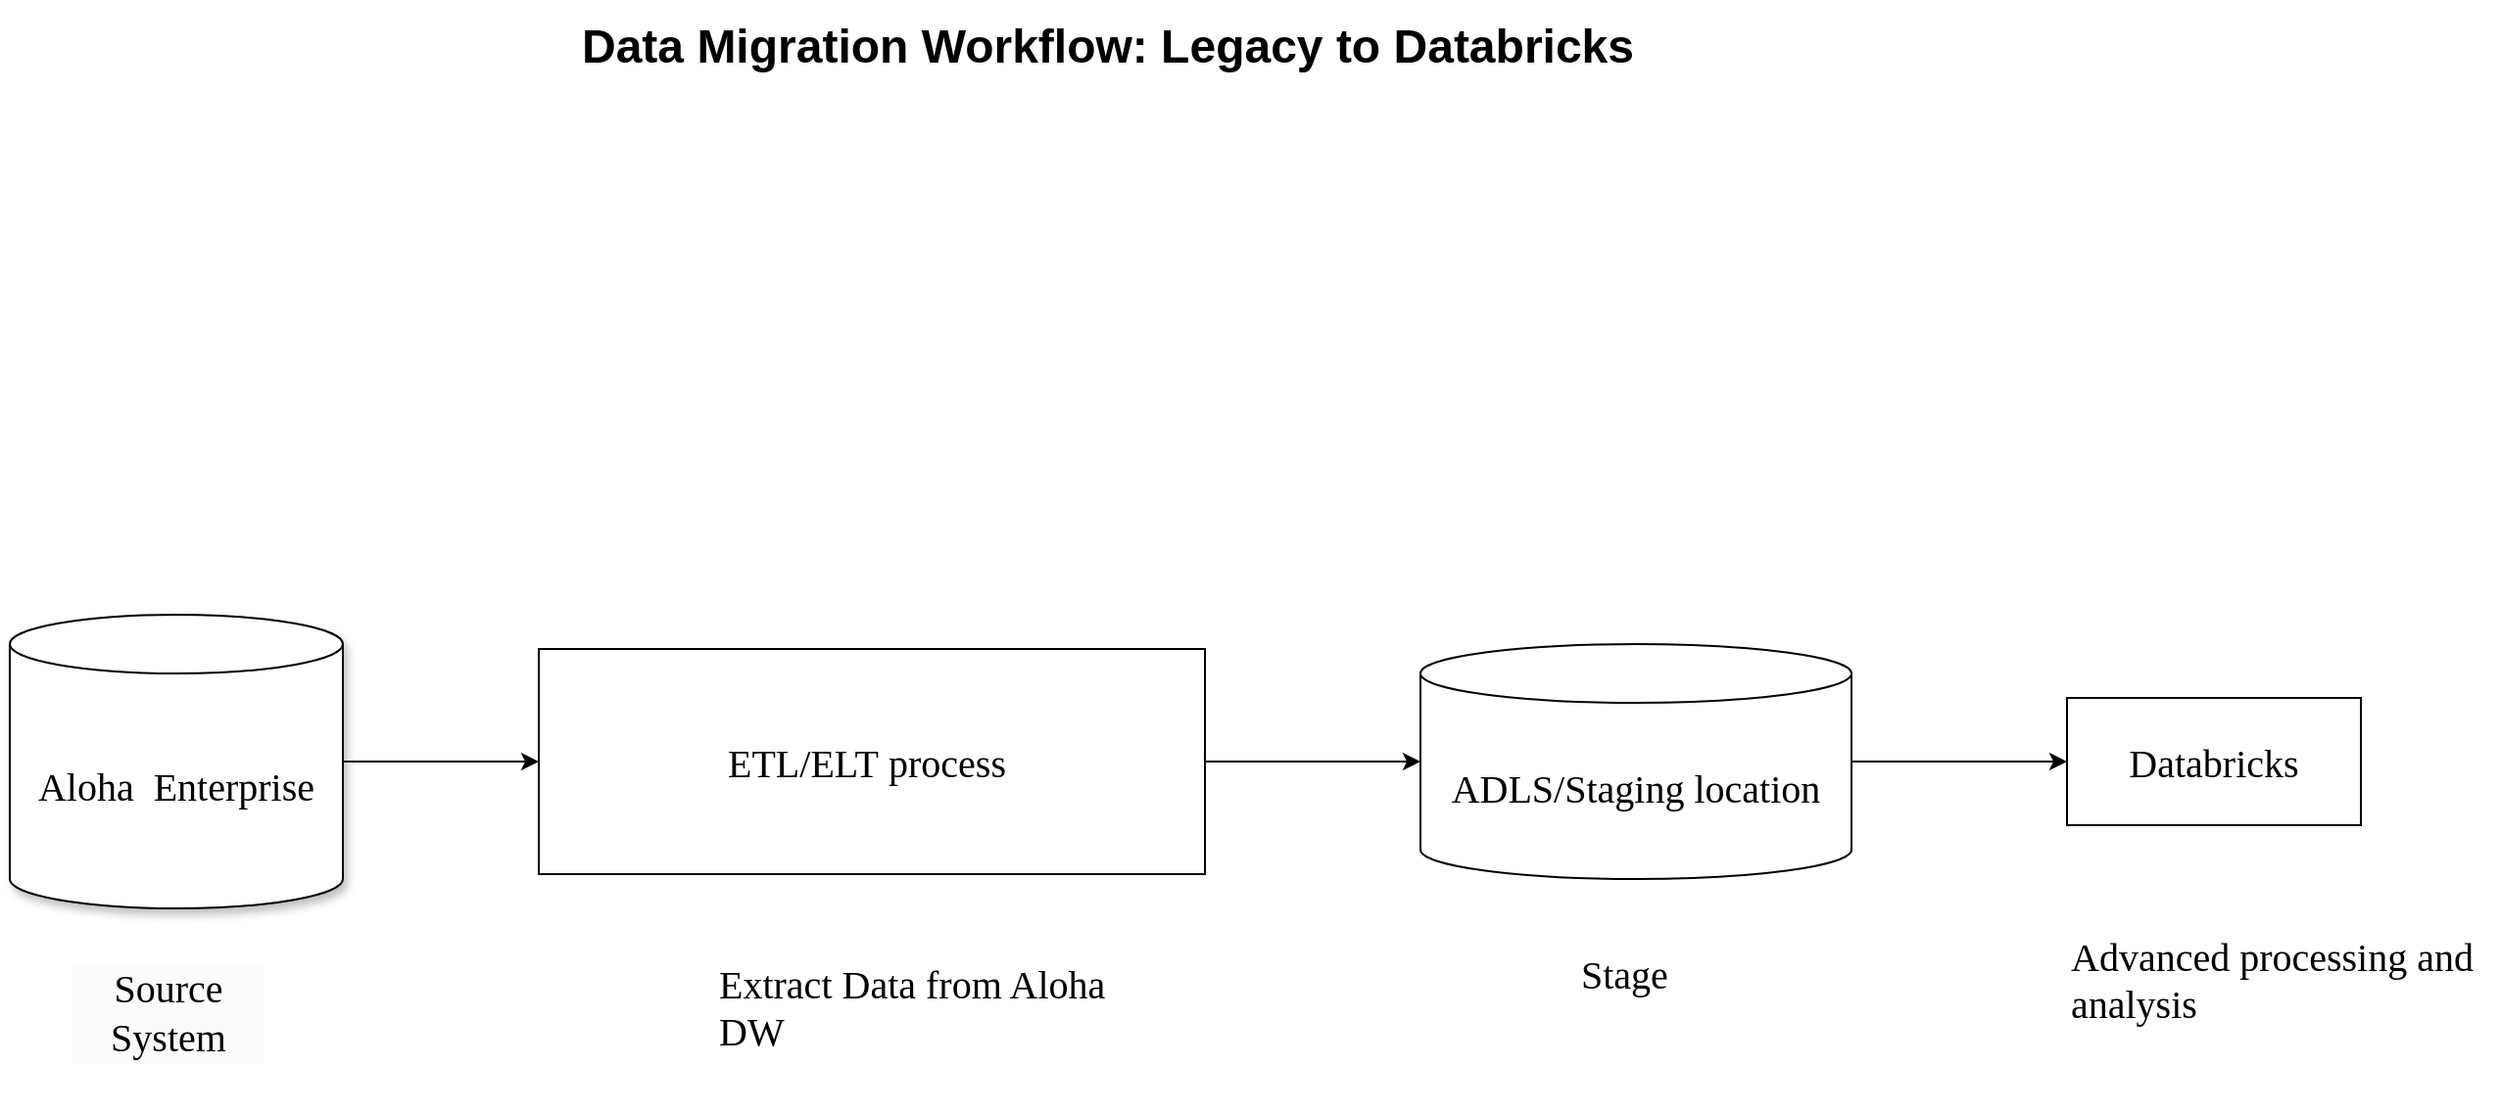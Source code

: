 <mxfile version="24.8.6">
  <diagram name="Page-1" id="bd83a815-5ea8-2e97-e5ec-87c9f400f2fa">
    <mxGraphModel dx="1615" dy="1005" grid="1" gridSize="10" guides="1" tooltips="1" connect="1" arrows="1" fold="1" page="1" pageScale="1.5" pageWidth="1169" pageHeight="827" background="none" math="0" shadow="0">
      <root>
        <mxCell id="0" style=";html=1;" />
        <mxCell id="1" style=";html=1;" parent="0" />
        <mxCell id="1516e18e63f93b96-3" value="Data Migration Workflow: Legacy to Databricks" style="text;strokeColor=none;fillColor=none;html=1;fontSize=24;fontStyle=1;verticalAlign=middle;align=center;rounded=1;shadow=1;sketch=1;curveFitting=1;jiggle=2;" parent="1" vertex="1">
          <mxGeometry x="300" y="70" width="780" height="40" as="geometry" />
        </mxCell>
        <mxCell id="jeh_nIhjsLaDO_0bEj_C-95" value="&lt;h4&gt;&lt;span style=&quot;font-weight: normal;&quot; data-teams=&quot;true&quot;&gt;&lt;font face=&quot;Verdana&quot;&gt;Aloha&amp;nbsp; Enterprise&lt;/font&gt;&lt;/span&gt;&lt;/h4&gt;" style="shape=cylinder3;whiteSpace=wrap;html=1;boundedLbl=1;backgroundOutline=1;size=15;hachureGap=4;fontFamily=Architects Daughter;fontSource=https%3A%2F%2Ffonts.googleapis.com%2Fcss%3Ffamily%3DArchitects%2BDaughter;fontSize=20;shadow=1;" vertex="1" parent="1">
          <mxGeometry x="130" y="380" width="170" height="150" as="geometry" />
        </mxCell>
        <mxCell id="jeh_nIhjsLaDO_0bEj_C-96" value="&lt;h4 style=&quot;forced-color-adjust: none; color: rgb(0, 0, 0); font-family: &amp;quot;Architects Daughter&amp;quot;; font-size: 20px; font-style: normal; font-variant-ligatures: normal; font-variant-caps: normal; letter-spacing: normal; orphans: 2; text-align: center; text-indent: 0px; text-transform: none; widows: 2; word-spacing: 0px; -webkit-text-stroke-width: 0px; white-space: normal; background-color: rgb(251, 251, 251); text-decoration-thickness: initial; text-decoration-style: initial; text-decoration-color: initial;&quot;&gt;&lt;span style=&quot;forced-color-adjust: none; background-color: initial; font-family: Verdana; font-weight: normal;&quot;&gt;Source System&lt;/span&gt;&lt;/h4&gt;" style="text;whiteSpace=wrap;html=1;fontFamily=Architects Daughter;fontSource=https%3A%2F%2Ffonts.googleapis.com%2Fcss%3Ffamily%3DArchitects%2BDaughter;" vertex="1" parent="1">
          <mxGeometry x="160" y="524.5" width="100" height="91" as="geometry" />
        </mxCell>
        <mxCell id="jeh_nIhjsLaDO_0bEj_C-97" value="" style="endArrow=classic;html=1;rounded=0;hachureGap=4;fontFamily=Architects Daughter;fontSource=https%3A%2F%2Ffonts.googleapis.com%2Fcss%3Ffamily%3DArchitects%2BDaughter;exitX=1;exitY=0.5;exitDx=0;exitDy=0;exitPerimeter=0;" edge="1" parent="1" source="jeh_nIhjsLaDO_0bEj_C-95" target="jeh_nIhjsLaDO_0bEj_C-98">
          <mxGeometry width="50" height="50" relative="1" as="geometry">
            <mxPoint x="700" y="380" as="sourcePoint" />
            <mxPoint x="390" y="455" as="targetPoint" />
          </mxGeometry>
        </mxCell>
        <mxCell id="jeh_nIhjsLaDO_0bEj_C-98" value="&lt;font style=&quot;font-size: 20px;&quot; face=&quot;Verdana&quot;&gt;ETL/ELT&lt;font style=&quot;font-size: 20px;&quot;&gt;&amp;nbsp;process&amp;nbsp;&lt;/font&gt;&lt;/font&gt;" style="rounded=0;whiteSpace=wrap;html=1;hachureGap=4;fontFamily=Architects Daughter;fontSource=https%3A%2F%2Ffonts.googleapis.com%2Fcss%3Ffamily%3DArchitects%2BDaughter;" vertex="1" parent="1">
          <mxGeometry x="400" y="397.5" width="340" height="115" as="geometry" />
        </mxCell>
        <mxCell id="jeh_nIhjsLaDO_0bEj_C-103" style="edgeStyle=orthogonalEdgeStyle;rounded=0;hachureGap=4;orthogonalLoop=1;jettySize=auto;html=1;exitX=1;exitY=0.5;exitDx=0;exitDy=0;exitPerimeter=0;entryX=0;entryY=0.5;entryDx=0;entryDy=0;fontFamily=Architects Daughter;fontSource=https%3A%2F%2Ffonts.googleapis.com%2Fcss%3Ffamily%3DArchitects%2BDaughter;" edge="1" parent="1" source="jeh_nIhjsLaDO_0bEj_C-99" target="jeh_nIhjsLaDO_0bEj_C-100">
          <mxGeometry relative="1" as="geometry" />
        </mxCell>
        <mxCell id="jeh_nIhjsLaDO_0bEj_C-99" value="&lt;font style=&quot;font-size: 20px;&quot; face=&quot;Verdana&quot;&gt;ADLS/Staging location&lt;/font&gt;" style="shape=cylinder3;whiteSpace=wrap;html=1;boundedLbl=1;backgroundOutline=1;size=15;hachureGap=4;fontFamily=Architects Daughter;fontSource=https%3A%2F%2Ffonts.googleapis.com%2Fcss%3Ffamily%3DArchitects%2BDaughter;" vertex="1" parent="1">
          <mxGeometry x="850" y="395" width="220" height="120" as="geometry" />
        </mxCell>
        <mxCell id="jeh_nIhjsLaDO_0bEj_C-100" value="&lt;font face=&quot;Verdana&quot; style=&quot;font-size: 20px;&quot;&gt;Databricks&lt;/font&gt;" style="rounded=0;whiteSpace=wrap;html=1;hachureGap=4;fontFamily=Architects Daughter;fontSource=https%3A%2F%2Ffonts.googleapis.com%2Fcss%3Ffamily%3DArchitects%2BDaughter;" vertex="1" parent="1">
          <mxGeometry x="1180" y="422.5" width="150" height="65" as="geometry" />
        </mxCell>
        <mxCell id="jeh_nIhjsLaDO_0bEj_C-102" style="edgeStyle=orthogonalEdgeStyle;rounded=0;hachureGap=4;orthogonalLoop=1;jettySize=auto;html=1;entryX=0;entryY=0.5;entryDx=0;entryDy=0;entryPerimeter=0;fontFamily=Architects Daughter;fontSource=https%3A%2F%2Ffonts.googleapis.com%2Fcss%3Ffamily%3DArchitects%2BDaughter;" edge="1" parent="1" source="jeh_nIhjsLaDO_0bEj_C-98" target="jeh_nIhjsLaDO_0bEj_C-99">
          <mxGeometry relative="1" as="geometry" />
        </mxCell>
        <mxCell id="jeh_nIhjsLaDO_0bEj_C-105" value="&lt;font face=&quot;Verdana&quot; style=&quot;font-size: 20px;&quot;&gt;Advanced processing and analysis&lt;/font&gt;" style="text;whiteSpace=wrap;html=1;fontFamily=Architects Daughter;fontSource=https%3A%2F%2Ffonts.googleapis.com%2Fcss%3Ffamily%3DArchitects%2BDaughter;" vertex="1" parent="1">
          <mxGeometry x="1180" y="535.5" width="220" height="80" as="geometry" />
        </mxCell>
        <mxCell id="jeh_nIhjsLaDO_0bEj_C-106" value="&lt;font style=&quot;font-size: 20px;&quot; face=&quot;Verdana&quot;&gt;Extract Data from Aloha DW&lt;/font&gt;" style="text;whiteSpace=wrap;html=1;fontFamily=Architects Daughter;fontSource=https%3A%2F%2Ffonts.googleapis.com%2Fcss%3Ffamily%3DArchitects%2BDaughter;" vertex="1" parent="1">
          <mxGeometry x="490" y="550" width="200" height="40" as="geometry" />
        </mxCell>
        <mxCell id="jeh_nIhjsLaDO_0bEj_C-107" value="&lt;font style=&quot;font-size: 20px;&quot; face=&quot;Verdana&quot;&gt;Stage&lt;/font&gt;" style="text;whiteSpace=wrap;html=1;fontFamily=Architects Daughter;fontSource=https%3A%2F%2Ffonts.googleapis.com%2Fcss%3Ffamily%3DArchitects%2BDaughter;" vertex="1" parent="1">
          <mxGeometry x="930" y="544.5" width="130" height="40" as="geometry" />
        </mxCell>
      </root>
    </mxGraphModel>
  </diagram>
</mxfile>
